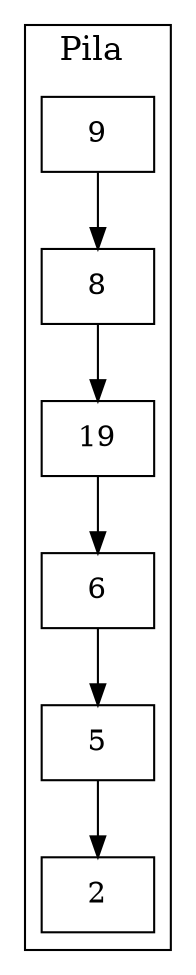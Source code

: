 digraph Lista{
	 node[shape=record];
	 subgraph clusterStack {
	 label = "Pila ";
	 fontsize = 16;
	9->8
	8->19
	19->6
	6->5
	5->2
	}
}